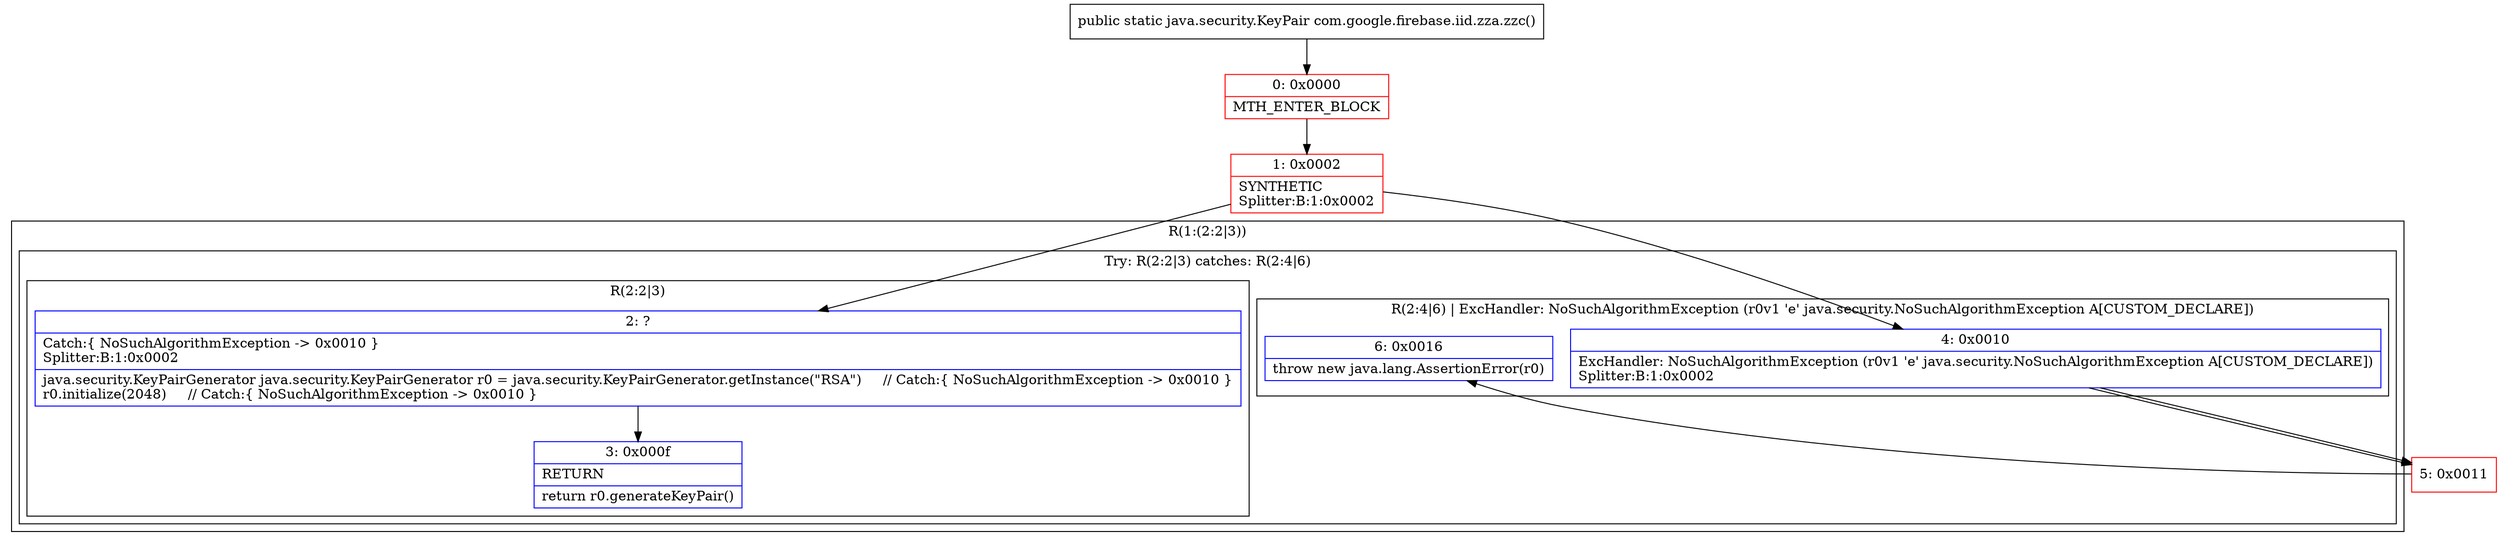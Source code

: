 digraph "CFG forcom.google.firebase.iid.zza.zzc()Ljava\/security\/KeyPair;" {
subgraph cluster_Region_2030905595 {
label = "R(1:(2:2|3))";
node [shape=record,color=blue];
subgraph cluster_TryCatchRegion_829686148 {
label = "Try: R(2:2|3) catches: R(2:4|6)";
node [shape=record,color=blue];
subgraph cluster_Region_1803105154 {
label = "R(2:2|3)";
node [shape=record,color=blue];
Node_2 [shape=record,label="{2\:\ ?|Catch:\{ NoSuchAlgorithmException \-\> 0x0010 \}\lSplitter:B:1:0x0002\l|java.security.KeyPairGenerator java.security.KeyPairGenerator r0 = java.security.KeyPairGenerator.getInstance(\"RSA\")     \/\/ Catch:\{ NoSuchAlgorithmException \-\> 0x0010 \}\lr0.initialize(2048)     \/\/ Catch:\{ NoSuchAlgorithmException \-\> 0x0010 \}\l}"];
Node_3 [shape=record,label="{3\:\ 0x000f|RETURN\l|return r0.generateKeyPair()\l}"];
}
subgraph cluster_Region_442638798 {
label = "R(2:4|6) | ExcHandler: NoSuchAlgorithmException (r0v1 'e' java.security.NoSuchAlgorithmException A[CUSTOM_DECLARE])\l";
node [shape=record,color=blue];
Node_4 [shape=record,label="{4\:\ 0x0010|ExcHandler: NoSuchAlgorithmException (r0v1 'e' java.security.NoSuchAlgorithmException A[CUSTOM_DECLARE])\lSplitter:B:1:0x0002\l}"];
Node_6 [shape=record,label="{6\:\ 0x0016|throw new java.lang.AssertionError(r0)\l}"];
}
}
}
subgraph cluster_Region_442638798 {
label = "R(2:4|6) | ExcHandler: NoSuchAlgorithmException (r0v1 'e' java.security.NoSuchAlgorithmException A[CUSTOM_DECLARE])\l";
node [shape=record,color=blue];
Node_4 [shape=record,label="{4\:\ 0x0010|ExcHandler: NoSuchAlgorithmException (r0v1 'e' java.security.NoSuchAlgorithmException A[CUSTOM_DECLARE])\lSplitter:B:1:0x0002\l}"];
Node_6 [shape=record,label="{6\:\ 0x0016|throw new java.lang.AssertionError(r0)\l}"];
}
Node_0 [shape=record,color=red,label="{0\:\ 0x0000|MTH_ENTER_BLOCK\l}"];
Node_1 [shape=record,color=red,label="{1\:\ 0x0002|SYNTHETIC\lSplitter:B:1:0x0002\l}"];
Node_5 [shape=record,color=red,label="{5\:\ 0x0011}"];
MethodNode[shape=record,label="{public static java.security.KeyPair com.google.firebase.iid.zza.zzc() }"];
MethodNode -> Node_0;
Node_2 -> Node_3;
Node_4 -> Node_5;
Node_4 -> Node_5;
Node_0 -> Node_1;
Node_1 -> Node_2;
Node_1 -> Node_4;
Node_5 -> Node_6;
}

